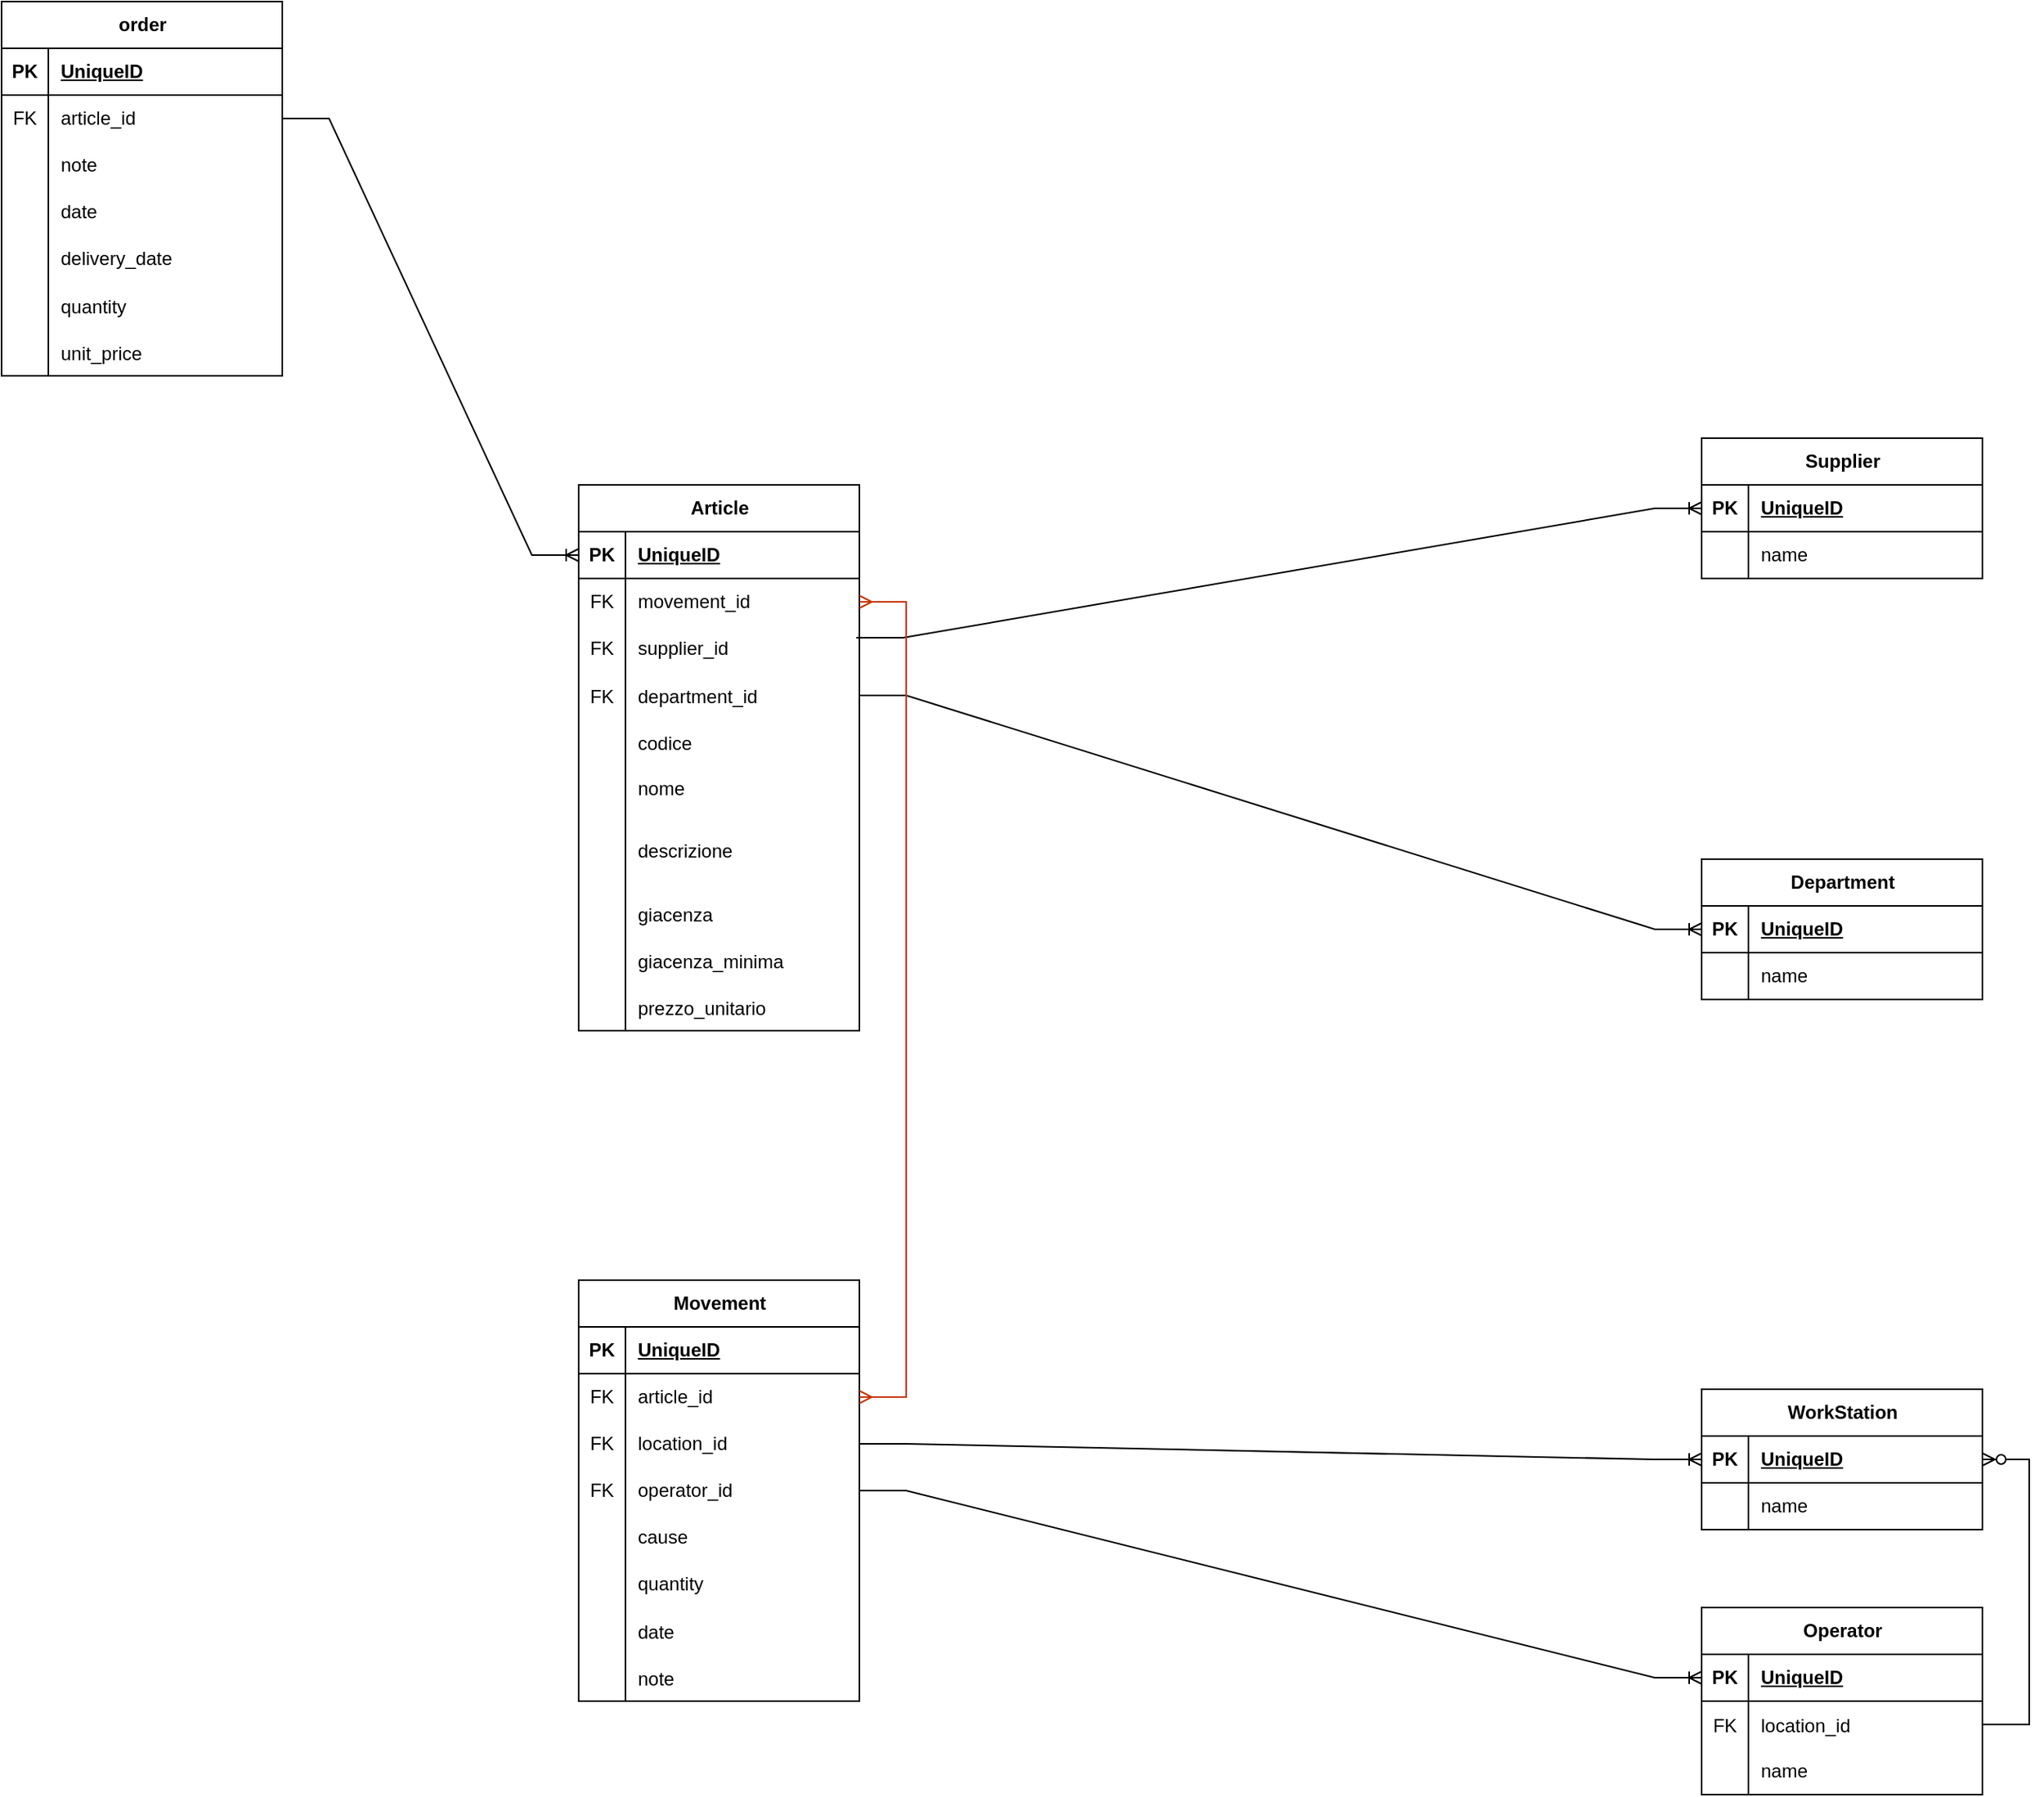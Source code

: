<mxfile>
    <diagram name="Pagina-1" id="AREtoNo_pflnIXtu6lxF">
        <mxGraphModel dx="1265" dy="931" grid="1" gridSize="10" guides="1" tooltips="1" connect="1" arrows="1" fold="1" page="1" pageScale="1" pageWidth="6000" pageHeight="5000" math="0" shadow="0">
            <root>
                <mxCell id="0"/>
                <mxCell id="1" parent="0"/>
                <mxCell id="uLvnjLaGEdDRG57rM1mX-2" value="Article" style="shape=table;startSize=30;container=1;collapsible=1;childLayout=tableLayout;fixedRows=1;rowLines=0;fontStyle=1;align=center;resizeLast=1;html=1;" parent="1" vertex="1">
                    <mxGeometry x="2280" y="2120" width="180" height="350" as="geometry"/>
                </mxCell>
                <mxCell id="uLvnjLaGEdDRG57rM1mX-3" value="" style="shape=tableRow;horizontal=0;startSize=0;swimlaneHead=0;swimlaneBody=0;fillColor=none;collapsible=0;dropTarget=0;points=[[0,0.5],[1,0.5]];portConstraint=eastwest;top=0;left=0;right=0;bottom=1;" parent="uLvnjLaGEdDRG57rM1mX-2" vertex="1">
                    <mxGeometry y="30" width="180" height="30" as="geometry"/>
                </mxCell>
                <mxCell id="uLvnjLaGEdDRG57rM1mX-4" value="PK" style="shape=partialRectangle;connectable=0;fillColor=none;top=0;left=0;bottom=0;right=0;fontStyle=1;overflow=hidden;whiteSpace=wrap;html=1;" parent="uLvnjLaGEdDRG57rM1mX-3" vertex="1">
                    <mxGeometry width="30" height="30" as="geometry">
                        <mxRectangle width="30" height="30" as="alternateBounds"/>
                    </mxGeometry>
                </mxCell>
                <mxCell id="uLvnjLaGEdDRG57rM1mX-5" value="UniqueID" style="shape=partialRectangle;connectable=0;fillColor=none;top=0;left=0;bottom=0;right=0;align=left;spacingLeft=6;fontStyle=5;overflow=hidden;whiteSpace=wrap;html=1;" parent="uLvnjLaGEdDRG57rM1mX-3" vertex="1">
                    <mxGeometry x="30" width="150" height="30" as="geometry">
                        <mxRectangle width="150" height="30" as="alternateBounds"/>
                    </mxGeometry>
                </mxCell>
                <mxCell id="uLvnjLaGEdDRG57rM1mX-110" value="" style="shape=tableRow;horizontal=0;startSize=0;swimlaneHead=0;swimlaneBody=0;fillColor=none;collapsible=0;dropTarget=0;points=[[0,0.5],[1,0.5]];portConstraint=eastwest;top=0;left=0;right=0;bottom=0;" parent="uLvnjLaGEdDRG57rM1mX-2" vertex="1">
                    <mxGeometry y="60" width="180" height="30" as="geometry"/>
                </mxCell>
                <mxCell id="uLvnjLaGEdDRG57rM1mX-111" value="FK" style="shape=partialRectangle;connectable=0;fillColor=none;top=0;left=0;bottom=0;right=0;fontStyle=0;overflow=hidden;whiteSpace=wrap;html=1;" parent="uLvnjLaGEdDRG57rM1mX-110" vertex="1">
                    <mxGeometry width="30" height="30" as="geometry">
                        <mxRectangle width="30" height="30" as="alternateBounds"/>
                    </mxGeometry>
                </mxCell>
                <mxCell id="uLvnjLaGEdDRG57rM1mX-112" value="movement_id" style="shape=partialRectangle;connectable=0;fillColor=none;top=0;left=0;bottom=0;right=0;align=left;spacingLeft=6;fontStyle=0;overflow=hidden;whiteSpace=wrap;html=1;" parent="uLvnjLaGEdDRG57rM1mX-110" vertex="1">
                    <mxGeometry x="30" width="150" height="30" as="geometry">
                        <mxRectangle width="150" height="30" as="alternateBounds"/>
                    </mxGeometry>
                </mxCell>
                <mxCell id="uLvnjLaGEdDRG57rM1mX-9" value="" style="shape=tableRow;horizontal=0;startSize=0;swimlaneHead=0;swimlaneBody=0;fillColor=none;collapsible=0;dropTarget=0;points=[[0,0.5],[1,0.5]];portConstraint=eastwest;top=0;left=0;right=0;bottom=0;" parent="uLvnjLaGEdDRG57rM1mX-2" vertex="1">
                    <mxGeometry y="90" width="180" height="30" as="geometry"/>
                </mxCell>
                <mxCell id="uLvnjLaGEdDRG57rM1mX-10" value="FK" style="shape=partialRectangle;connectable=0;fillColor=none;top=0;left=0;bottom=0;right=0;editable=1;overflow=hidden;whiteSpace=wrap;html=1;" parent="uLvnjLaGEdDRG57rM1mX-9" vertex="1">
                    <mxGeometry width="30" height="30" as="geometry">
                        <mxRectangle width="30" height="30" as="alternateBounds"/>
                    </mxGeometry>
                </mxCell>
                <mxCell id="uLvnjLaGEdDRG57rM1mX-11" value="supplier_id" style="shape=partialRectangle;connectable=0;fillColor=none;top=0;left=0;bottom=0;right=0;align=left;spacingLeft=6;overflow=hidden;whiteSpace=wrap;html=1;" parent="uLvnjLaGEdDRG57rM1mX-9" vertex="1">
                    <mxGeometry x="30" width="150" height="30" as="geometry">
                        <mxRectangle width="150" height="30" as="alternateBounds"/>
                    </mxGeometry>
                </mxCell>
                <mxCell id="uLvnjLaGEdDRG57rM1mX-59" value="" style="shape=tableRow;horizontal=0;startSize=0;swimlaneHead=0;swimlaneBody=0;fillColor=none;collapsible=0;dropTarget=0;points=[[0,0.5],[1,0.5]];portConstraint=eastwest;top=0;left=0;right=0;bottom=0;" parent="uLvnjLaGEdDRG57rM1mX-2" vertex="1">
                    <mxGeometry y="120" width="180" height="30" as="geometry"/>
                </mxCell>
                <mxCell id="uLvnjLaGEdDRG57rM1mX-60" value="FK" style="shape=partialRectangle;connectable=0;fillColor=none;top=0;left=0;bottom=0;right=0;editable=1;overflow=hidden;" parent="uLvnjLaGEdDRG57rM1mX-59" vertex="1">
                    <mxGeometry width="30" height="30" as="geometry">
                        <mxRectangle width="30" height="30" as="alternateBounds"/>
                    </mxGeometry>
                </mxCell>
                <mxCell id="uLvnjLaGEdDRG57rM1mX-61" value="department_id" style="shape=partialRectangle;connectable=0;fillColor=none;top=0;left=0;bottom=0;right=0;align=left;spacingLeft=6;overflow=hidden;" parent="uLvnjLaGEdDRG57rM1mX-59" vertex="1">
                    <mxGeometry x="30" width="150" height="30" as="geometry">
                        <mxRectangle width="150" height="30" as="alternateBounds"/>
                    </mxGeometry>
                </mxCell>
                <mxCell id="2" value="" style="shape=tableRow;horizontal=0;startSize=0;swimlaneHead=0;swimlaneBody=0;fillColor=none;collapsible=0;dropTarget=0;points=[[0,0.5],[1,0.5]];portConstraint=eastwest;top=0;left=0;right=0;bottom=0;" vertex="1" parent="uLvnjLaGEdDRG57rM1mX-2">
                    <mxGeometry y="150" width="180" height="30" as="geometry"/>
                </mxCell>
                <mxCell id="3" value="" style="shape=partialRectangle;connectable=0;fillColor=none;top=0;left=0;bottom=0;right=0;editable=1;overflow=hidden;" vertex="1" parent="2">
                    <mxGeometry width="30" height="30" as="geometry">
                        <mxRectangle width="30" height="30" as="alternateBounds"/>
                    </mxGeometry>
                </mxCell>
                <mxCell id="4" value="codice" style="shape=partialRectangle;connectable=0;fillColor=none;top=0;left=0;bottom=0;right=0;align=left;spacingLeft=6;overflow=hidden;" vertex="1" parent="2">
                    <mxGeometry x="30" width="150" height="30" as="geometry">
                        <mxRectangle width="150" height="30" as="alternateBounds"/>
                    </mxGeometry>
                </mxCell>
                <mxCell id="uLvnjLaGEdDRG57rM1mX-6" value="" style="shape=tableRow;horizontal=0;startSize=0;swimlaneHead=0;swimlaneBody=0;fillColor=none;collapsible=0;dropTarget=0;points=[[0,0.5],[1,0.5]];portConstraint=eastwest;top=0;left=0;right=0;bottom=0;" parent="uLvnjLaGEdDRG57rM1mX-2" vertex="1">
                    <mxGeometry y="180" width="180" height="30" as="geometry"/>
                </mxCell>
                <mxCell id="uLvnjLaGEdDRG57rM1mX-7" value="" style="shape=partialRectangle;connectable=0;fillColor=none;top=0;left=0;bottom=0;right=0;editable=1;overflow=hidden;whiteSpace=wrap;html=1;" parent="uLvnjLaGEdDRG57rM1mX-6" vertex="1">
                    <mxGeometry width="30" height="30" as="geometry">
                        <mxRectangle width="30" height="30" as="alternateBounds"/>
                    </mxGeometry>
                </mxCell>
                <mxCell id="uLvnjLaGEdDRG57rM1mX-8" value="nome" style="shape=partialRectangle;connectable=0;fillColor=none;top=0;left=0;bottom=0;right=0;align=left;spacingLeft=6;overflow=hidden;whiteSpace=wrap;html=1;" parent="uLvnjLaGEdDRG57rM1mX-6" vertex="1">
                    <mxGeometry x="30" width="150" height="30" as="geometry">
                        <mxRectangle width="150" height="30" as="alternateBounds"/>
                    </mxGeometry>
                </mxCell>
                <mxCell id="uLvnjLaGEdDRG57rM1mX-12" value="" style="shape=tableRow;horizontal=0;startSize=0;swimlaneHead=0;swimlaneBody=0;fillColor=none;collapsible=0;dropTarget=0;points=[[0,0.5],[1,0.5]];portConstraint=eastwest;top=0;left=0;right=0;bottom=0;" parent="uLvnjLaGEdDRG57rM1mX-2" vertex="1">
                    <mxGeometry y="210" width="180" height="50" as="geometry"/>
                </mxCell>
                <mxCell id="uLvnjLaGEdDRG57rM1mX-13" value="" style="shape=partialRectangle;connectable=0;fillColor=none;top=0;left=0;bottom=0;right=0;editable=1;overflow=hidden;whiteSpace=wrap;html=1;" parent="uLvnjLaGEdDRG57rM1mX-12" vertex="1">
                    <mxGeometry width="30" height="50" as="geometry">
                        <mxRectangle width="30" height="50" as="alternateBounds"/>
                    </mxGeometry>
                </mxCell>
                <mxCell id="uLvnjLaGEdDRG57rM1mX-14" value="descrizione" style="shape=partialRectangle;connectable=0;fillColor=none;top=0;left=0;bottom=0;right=0;align=left;spacingLeft=6;overflow=hidden;whiteSpace=wrap;html=1;" parent="uLvnjLaGEdDRG57rM1mX-12" vertex="1">
                    <mxGeometry x="30" width="150" height="50" as="geometry">
                        <mxRectangle width="150" height="50" as="alternateBounds"/>
                    </mxGeometry>
                </mxCell>
                <mxCell id="uLvnjLaGEdDRG57rM1mX-63" value="" style="shape=tableRow;horizontal=0;startSize=0;swimlaneHead=0;swimlaneBody=0;fillColor=none;collapsible=0;dropTarget=0;points=[[0,0.5],[1,0.5]];portConstraint=eastwest;top=0;left=0;right=0;bottom=0;" parent="uLvnjLaGEdDRG57rM1mX-2" vertex="1">
                    <mxGeometry y="260" width="180" height="30" as="geometry"/>
                </mxCell>
                <mxCell id="uLvnjLaGEdDRG57rM1mX-64" value="" style="shape=partialRectangle;connectable=0;fillColor=none;top=0;left=0;bottom=0;right=0;editable=1;overflow=hidden;" parent="uLvnjLaGEdDRG57rM1mX-63" vertex="1">
                    <mxGeometry width="30" height="30" as="geometry">
                        <mxRectangle width="30" height="30" as="alternateBounds"/>
                    </mxGeometry>
                </mxCell>
                <mxCell id="uLvnjLaGEdDRG57rM1mX-65" value="giacenza" style="shape=partialRectangle;connectable=0;fillColor=none;top=0;left=0;bottom=0;right=0;align=left;spacingLeft=6;overflow=hidden;" parent="uLvnjLaGEdDRG57rM1mX-63" vertex="1">
                    <mxGeometry x="30" width="150" height="30" as="geometry">
                        <mxRectangle width="150" height="30" as="alternateBounds"/>
                    </mxGeometry>
                </mxCell>
                <mxCell id="5" value="" style="shape=tableRow;horizontal=0;startSize=0;swimlaneHead=0;swimlaneBody=0;fillColor=none;collapsible=0;dropTarget=0;points=[[0,0.5],[1,0.5]];portConstraint=eastwest;top=0;left=0;right=0;bottom=0;" vertex="1" parent="uLvnjLaGEdDRG57rM1mX-2">
                    <mxGeometry y="290" width="180" height="30" as="geometry"/>
                </mxCell>
                <mxCell id="6" value="" style="shape=partialRectangle;connectable=0;fillColor=none;top=0;left=0;bottom=0;right=0;editable=1;overflow=hidden;" vertex="1" parent="5">
                    <mxGeometry width="30" height="30" as="geometry">
                        <mxRectangle width="30" height="30" as="alternateBounds"/>
                    </mxGeometry>
                </mxCell>
                <mxCell id="7" value="giacenza_minima" style="shape=partialRectangle;connectable=0;fillColor=none;top=0;left=0;bottom=0;right=0;align=left;spacingLeft=6;overflow=hidden;" vertex="1" parent="5">
                    <mxGeometry x="30" width="150" height="30" as="geometry">
                        <mxRectangle width="150" height="30" as="alternateBounds"/>
                    </mxGeometry>
                </mxCell>
                <mxCell id="8" value="" style="shape=tableRow;horizontal=0;startSize=0;swimlaneHead=0;swimlaneBody=0;fillColor=none;collapsible=0;dropTarget=0;points=[[0,0.5],[1,0.5]];portConstraint=eastwest;top=0;left=0;right=0;bottom=0;" vertex="1" parent="uLvnjLaGEdDRG57rM1mX-2">
                    <mxGeometry y="320" width="180" height="30" as="geometry"/>
                </mxCell>
                <mxCell id="9" value="" style="shape=partialRectangle;connectable=0;fillColor=none;top=0;left=0;bottom=0;right=0;editable=1;overflow=hidden;" vertex="1" parent="8">
                    <mxGeometry width="30" height="30" as="geometry">
                        <mxRectangle width="30" height="30" as="alternateBounds"/>
                    </mxGeometry>
                </mxCell>
                <mxCell id="10" value="prezzo_unitario" style="shape=partialRectangle;connectable=0;fillColor=none;top=0;left=0;bottom=0;right=0;align=left;spacingLeft=6;overflow=hidden;" vertex="1" parent="8">
                    <mxGeometry x="30" width="150" height="30" as="geometry">
                        <mxRectangle width="150" height="30" as="alternateBounds"/>
                    </mxGeometry>
                </mxCell>
                <mxCell id="uLvnjLaGEdDRG57rM1mX-15" value="Supplier" style="shape=table;startSize=30;container=1;collapsible=1;childLayout=tableLayout;fixedRows=1;rowLines=0;fontStyle=1;align=center;resizeLast=1;html=1;" parent="1" vertex="1">
                    <mxGeometry x="3000" y="2090" width="180" height="90" as="geometry"/>
                </mxCell>
                <mxCell id="uLvnjLaGEdDRG57rM1mX-16" value="" style="shape=tableRow;horizontal=0;startSize=0;swimlaneHead=0;swimlaneBody=0;fillColor=none;collapsible=0;dropTarget=0;points=[[0,0.5],[1,0.5]];portConstraint=eastwest;top=0;left=0;right=0;bottom=1;" parent="uLvnjLaGEdDRG57rM1mX-15" vertex="1">
                    <mxGeometry y="30" width="180" height="30" as="geometry"/>
                </mxCell>
                <mxCell id="uLvnjLaGEdDRG57rM1mX-17" value="PK" style="shape=partialRectangle;connectable=0;fillColor=none;top=0;left=0;bottom=0;right=0;fontStyle=1;overflow=hidden;whiteSpace=wrap;html=1;" parent="uLvnjLaGEdDRG57rM1mX-16" vertex="1">
                    <mxGeometry width="30" height="30" as="geometry">
                        <mxRectangle width="30" height="30" as="alternateBounds"/>
                    </mxGeometry>
                </mxCell>
                <mxCell id="uLvnjLaGEdDRG57rM1mX-18" value="UniqueID" style="shape=partialRectangle;connectable=0;fillColor=none;top=0;left=0;bottom=0;right=0;align=left;spacingLeft=6;fontStyle=5;overflow=hidden;whiteSpace=wrap;html=1;" parent="uLvnjLaGEdDRG57rM1mX-16" vertex="1">
                    <mxGeometry x="30" width="150" height="30" as="geometry">
                        <mxRectangle width="150" height="30" as="alternateBounds"/>
                    </mxGeometry>
                </mxCell>
                <mxCell id="uLvnjLaGEdDRG57rM1mX-19" value="" style="shape=tableRow;horizontal=0;startSize=0;swimlaneHead=0;swimlaneBody=0;fillColor=none;collapsible=0;dropTarget=0;points=[[0,0.5],[1,0.5]];portConstraint=eastwest;top=0;left=0;right=0;bottom=0;" parent="uLvnjLaGEdDRG57rM1mX-15" vertex="1">
                    <mxGeometry y="60" width="180" height="30" as="geometry"/>
                </mxCell>
                <mxCell id="uLvnjLaGEdDRG57rM1mX-20" value="" style="shape=partialRectangle;connectable=0;fillColor=none;top=0;left=0;bottom=0;right=0;editable=1;overflow=hidden;whiteSpace=wrap;html=1;" parent="uLvnjLaGEdDRG57rM1mX-19" vertex="1">
                    <mxGeometry width="30" height="30" as="geometry">
                        <mxRectangle width="30" height="30" as="alternateBounds"/>
                    </mxGeometry>
                </mxCell>
                <mxCell id="uLvnjLaGEdDRG57rM1mX-21" value="name" style="shape=partialRectangle;connectable=0;fillColor=none;top=0;left=0;bottom=0;right=0;align=left;spacingLeft=6;overflow=hidden;whiteSpace=wrap;html=1;" parent="uLvnjLaGEdDRG57rM1mX-19" vertex="1">
                    <mxGeometry x="30" width="150" height="30" as="geometry">
                        <mxRectangle width="150" height="30" as="alternateBounds"/>
                    </mxGeometry>
                </mxCell>
                <mxCell id="uLvnjLaGEdDRG57rM1mX-41" value="" style="edgeStyle=entityRelationEdgeStyle;fontSize=12;html=1;endArrow=ERoneToMany;rounded=0;exitX=0.989;exitY=0.267;exitDx=0;exitDy=0;exitPerimeter=0;" parent="1" source="uLvnjLaGEdDRG57rM1mX-9" target="uLvnjLaGEdDRG57rM1mX-16" edge="1">
                    <mxGeometry width="100" height="100" relative="1" as="geometry">
                        <mxPoint x="2780" y="2370" as="sourcePoint"/>
                        <mxPoint x="2880" y="2270" as="targetPoint"/>
                        <Array as="points">
                            <mxPoint x="2910" y="2190"/>
                        </Array>
                    </mxGeometry>
                </mxCell>
                <mxCell id="uLvnjLaGEdDRG57rM1mX-42" value="Department" style="shape=table;startSize=30;container=1;collapsible=1;childLayout=tableLayout;fixedRows=1;rowLines=0;fontStyle=1;align=center;resizeLast=1;html=1;" parent="1" vertex="1">
                    <mxGeometry x="3000" y="2360" width="180" height="90" as="geometry"/>
                </mxCell>
                <mxCell id="uLvnjLaGEdDRG57rM1mX-43" value="" style="shape=tableRow;horizontal=0;startSize=0;swimlaneHead=0;swimlaneBody=0;fillColor=none;collapsible=0;dropTarget=0;points=[[0,0.5],[1,0.5]];portConstraint=eastwest;top=0;left=0;right=0;bottom=1;" parent="uLvnjLaGEdDRG57rM1mX-42" vertex="1">
                    <mxGeometry y="30" width="180" height="30" as="geometry"/>
                </mxCell>
                <mxCell id="uLvnjLaGEdDRG57rM1mX-44" value="PK" style="shape=partialRectangle;connectable=0;fillColor=none;top=0;left=0;bottom=0;right=0;fontStyle=1;overflow=hidden;whiteSpace=wrap;html=1;" parent="uLvnjLaGEdDRG57rM1mX-43" vertex="1">
                    <mxGeometry width="30" height="30" as="geometry">
                        <mxRectangle width="30" height="30" as="alternateBounds"/>
                    </mxGeometry>
                </mxCell>
                <mxCell id="uLvnjLaGEdDRG57rM1mX-45" value="UniqueID" style="shape=partialRectangle;connectable=0;fillColor=none;top=0;left=0;bottom=0;right=0;align=left;spacingLeft=6;fontStyle=5;overflow=hidden;whiteSpace=wrap;html=1;" parent="uLvnjLaGEdDRG57rM1mX-43" vertex="1">
                    <mxGeometry x="30" width="150" height="30" as="geometry">
                        <mxRectangle width="150" height="30" as="alternateBounds"/>
                    </mxGeometry>
                </mxCell>
                <mxCell id="uLvnjLaGEdDRG57rM1mX-46" value="" style="shape=tableRow;horizontal=0;startSize=0;swimlaneHead=0;swimlaneBody=0;fillColor=none;collapsible=0;dropTarget=0;points=[[0,0.5],[1,0.5]];portConstraint=eastwest;top=0;left=0;right=0;bottom=0;" parent="uLvnjLaGEdDRG57rM1mX-42" vertex="1">
                    <mxGeometry y="60" width="180" height="30" as="geometry"/>
                </mxCell>
                <mxCell id="uLvnjLaGEdDRG57rM1mX-47" value="" style="shape=partialRectangle;connectable=0;fillColor=none;top=0;left=0;bottom=0;right=0;editable=1;overflow=hidden;whiteSpace=wrap;html=1;" parent="uLvnjLaGEdDRG57rM1mX-46" vertex="1">
                    <mxGeometry width="30" height="30" as="geometry">
                        <mxRectangle width="30" height="30" as="alternateBounds"/>
                    </mxGeometry>
                </mxCell>
                <mxCell id="uLvnjLaGEdDRG57rM1mX-48" value="name" style="shape=partialRectangle;connectable=0;fillColor=none;top=0;left=0;bottom=0;right=0;align=left;spacingLeft=6;overflow=hidden;whiteSpace=wrap;html=1;" parent="uLvnjLaGEdDRG57rM1mX-46" vertex="1">
                    <mxGeometry x="30" width="150" height="30" as="geometry">
                        <mxRectangle width="150" height="30" as="alternateBounds"/>
                    </mxGeometry>
                </mxCell>
                <mxCell id="uLvnjLaGEdDRG57rM1mX-62" value="" style="edgeStyle=entityRelationEdgeStyle;fontSize=12;html=1;endArrow=ERoneToMany;rounded=0;" parent="1" source="uLvnjLaGEdDRG57rM1mX-59" target="uLvnjLaGEdDRG57rM1mX-43" edge="1">
                    <mxGeometry width="100" height="100" relative="1" as="geometry">
                        <mxPoint x="2780" y="2370" as="sourcePoint"/>
                        <mxPoint x="2880" y="2270" as="targetPoint"/>
                    </mxGeometry>
                </mxCell>
                <mxCell id="uLvnjLaGEdDRG57rM1mX-66" value="Operator" style="shape=table;startSize=30;container=1;collapsible=1;childLayout=tableLayout;fixedRows=1;rowLines=0;fontStyle=1;align=center;resizeLast=1;html=1;" parent="1" vertex="1">
                    <mxGeometry x="3000" y="2840" width="180" height="120" as="geometry"/>
                </mxCell>
                <mxCell id="uLvnjLaGEdDRG57rM1mX-67" value="" style="shape=tableRow;horizontal=0;startSize=0;swimlaneHead=0;swimlaneBody=0;fillColor=none;collapsible=0;dropTarget=0;points=[[0,0.5],[1,0.5]];portConstraint=eastwest;top=0;left=0;right=0;bottom=1;" parent="uLvnjLaGEdDRG57rM1mX-66" vertex="1">
                    <mxGeometry y="30" width="180" height="30" as="geometry"/>
                </mxCell>
                <mxCell id="uLvnjLaGEdDRG57rM1mX-68" value="PK" style="shape=partialRectangle;connectable=0;fillColor=none;top=0;left=0;bottom=0;right=0;fontStyle=1;overflow=hidden;whiteSpace=wrap;html=1;" parent="uLvnjLaGEdDRG57rM1mX-67" vertex="1">
                    <mxGeometry width="30" height="30" as="geometry">
                        <mxRectangle width="30" height="30" as="alternateBounds"/>
                    </mxGeometry>
                </mxCell>
                <mxCell id="uLvnjLaGEdDRG57rM1mX-69" value="UniqueID" style="shape=partialRectangle;connectable=0;fillColor=none;top=0;left=0;bottom=0;right=0;align=left;spacingLeft=6;fontStyle=5;overflow=hidden;whiteSpace=wrap;html=1;" parent="uLvnjLaGEdDRG57rM1mX-67" vertex="1">
                    <mxGeometry x="30" width="150" height="30" as="geometry">
                        <mxRectangle width="150" height="30" as="alternateBounds"/>
                    </mxGeometry>
                </mxCell>
                <mxCell id="uLvnjLaGEdDRG57rM1mX-93" value="" style="shape=tableRow;horizontal=0;startSize=0;swimlaneHead=0;swimlaneBody=0;fillColor=none;collapsible=0;dropTarget=0;points=[[0,0.5],[1,0.5]];portConstraint=eastwest;top=0;left=0;right=0;bottom=0;" parent="uLvnjLaGEdDRG57rM1mX-66" vertex="1">
                    <mxGeometry y="60" width="180" height="30" as="geometry"/>
                </mxCell>
                <mxCell id="uLvnjLaGEdDRG57rM1mX-94" value="FK" style="shape=partialRectangle;connectable=0;fillColor=none;top=0;left=0;bottom=0;right=0;editable=1;overflow=hidden;" parent="uLvnjLaGEdDRG57rM1mX-93" vertex="1">
                    <mxGeometry width="30" height="30" as="geometry">
                        <mxRectangle width="30" height="30" as="alternateBounds"/>
                    </mxGeometry>
                </mxCell>
                <mxCell id="uLvnjLaGEdDRG57rM1mX-95" value="location_id" style="shape=partialRectangle;connectable=0;fillColor=none;top=0;left=0;bottom=0;right=0;align=left;spacingLeft=6;overflow=hidden;" parent="uLvnjLaGEdDRG57rM1mX-93" vertex="1">
                    <mxGeometry x="30" width="150" height="30" as="geometry">
                        <mxRectangle width="150" height="30" as="alternateBounds"/>
                    </mxGeometry>
                </mxCell>
                <mxCell id="uLvnjLaGEdDRG57rM1mX-70" value="" style="shape=tableRow;horizontal=0;startSize=0;swimlaneHead=0;swimlaneBody=0;fillColor=none;collapsible=0;dropTarget=0;points=[[0,0.5],[1,0.5]];portConstraint=eastwest;top=0;left=0;right=0;bottom=0;" parent="uLvnjLaGEdDRG57rM1mX-66" vertex="1">
                    <mxGeometry y="90" width="180" height="30" as="geometry"/>
                </mxCell>
                <mxCell id="uLvnjLaGEdDRG57rM1mX-71" value="" style="shape=partialRectangle;connectable=0;fillColor=none;top=0;left=0;bottom=0;right=0;editable=1;overflow=hidden;whiteSpace=wrap;html=1;" parent="uLvnjLaGEdDRG57rM1mX-70" vertex="1">
                    <mxGeometry width="30" height="30" as="geometry">
                        <mxRectangle width="30" height="30" as="alternateBounds"/>
                    </mxGeometry>
                </mxCell>
                <mxCell id="uLvnjLaGEdDRG57rM1mX-72" value="name" style="shape=partialRectangle;connectable=0;fillColor=none;top=0;left=0;bottom=0;right=0;align=left;spacingLeft=6;overflow=hidden;whiteSpace=wrap;html=1;" parent="uLvnjLaGEdDRG57rM1mX-70" vertex="1">
                    <mxGeometry x="30" width="150" height="30" as="geometry">
                        <mxRectangle width="150" height="30" as="alternateBounds"/>
                    </mxGeometry>
                </mxCell>
                <mxCell id="uLvnjLaGEdDRG57rM1mX-79" value="WorkStation" style="shape=table;startSize=30;container=1;collapsible=1;childLayout=tableLayout;fixedRows=1;rowLines=0;fontStyle=1;align=center;resizeLast=1;html=1;" parent="1" vertex="1">
                    <mxGeometry x="3000" y="2700" width="180" height="90" as="geometry"/>
                </mxCell>
                <mxCell id="uLvnjLaGEdDRG57rM1mX-80" value="" style="shape=tableRow;horizontal=0;startSize=0;swimlaneHead=0;swimlaneBody=0;fillColor=none;collapsible=0;dropTarget=0;points=[[0,0.5],[1,0.5]];portConstraint=eastwest;top=0;left=0;right=0;bottom=1;" parent="uLvnjLaGEdDRG57rM1mX-79" vertex="1">
                    <mxGeometry y="30" width="180" height="30" as="geometry"/>
                </mxCell>
                <mxCell id="uLvnjLaGEdDRG57rM1mX-81" value="PK" style="shape=partialRectangle;connectable=0;fillColor=none;top=0;left=0;bottom=0;right=0;fontStyle=1;overflow=hidden;whiteSpace=wrap;html=1;" parent="uLvnjLaGEdDRG57rM1mX-80" vertex="1">
                    <mxGeometry width="30" height="30" as="geometry">
                        <mxRectangle width="30" height="30" as="alternateBounds"/>
                    </mxGeometry>
                </mxCell>
                <mxCell id="uLvnjLaGEdDRG57rM1mX-82" value="UniqueID" style="shape=partialRectangle;connectable=0;fillColor=none;top=0;left=0;bottom=0;right=0;align=left;spacingLeft=6;fontStyle=5;overflow=hidden;whiteSpace=wrap;html=1;" parent="uLvnjLaGEdDRG57rM1mX-80" vertex="1">
                    <mxGeometry x="30" width="150" height="30" as="geometry">
                        <mxRectangle width="150" height="30" as="alternateBounds"/>
                    </mxGeometry>
                </mxCell>
                <mxCell id="uLvnjLaGEdDRG57rM1mX-83" value="" style="shape=tableRow;horizontal=0;startSize=0;swimlaneHead=0;swimlaneBody=0;fillColor=none;collapsible=0;dropTarget=0;points=[[0,0.5],[1,0.5]];portConstraint=eastwest;top=0;left=0;right=0;bottom=0;" parent="uLvnjLaGEdDRG57rM1mX-79" vertex="1">
                    <mxGeometry y="60" width="180" height="30" as="geometry"/>
                </mxCell>
                <mxCell id="uLvnjLaGEdDRG57rM1mX-84" value="" style="shape=partialRectangle;connectable=0;fillColor=none;top=0;left=0;bottom=0;right=0;editable=1;overflow=hidden;whiteSpace=wrap;html=1;" parent="uLvnjLaGEdDRG57rM1mX-83" vertex="1">
                    <mxGeometry width="30" height="30" as="geometry">
                        <mxRectangle width="30" height="30" as="alternateBounds"/>
                    </mxGeometry>
                </mxCell>
                <mxCell id="uLvnjLaGEdDRG57rM1mX-85" value="name" style="shape=partialRectangle;connectable=0;fillColor=none;top=0;left=0;bottom=0;right=0;align=left;spacingLeft=6;overflow=hidden;whiteSpace=wrap;html=1;" parent="uLvnjLaGEdDRG57rM1mX-83" vertex="1">
                    <mxGeometry x="30" width="150" height="30" as="geometry">
                        <mxRectangle width="150" height="30" as="alternateBounds"/>
                    </mxGeometry>
                </mxCell>
                <mxCell id="uLvnjLaGEdDRG57rM1mX-92" value="" style="edgeStyle=entityRelationEdgeStyle;fontSize=12;html=1;endArrow=ERzeroToMany;endFill=1;rounded=0;exitX=1;exitY=0.5;exitDx=0;exitDy=0;" parent="1" source="uLvnjLaGEdDRG57rM1mX-93" target="uLvnjLaGEdDRG57rM1mX-80" edge="1">
                    <mxGeometry width="100" height="100" relative="1" as="geometry">
                        <mxPoint x="2780" y="2570" as="sourcePoint"/>
                        <mxPoint x="2880" y="2470" as="targetPoint"/>
                    </mxGeometry>
                </mxCell>
                <mxCell id="uLvnjLaGEdDRG57rM1mX-96" value="Movement" style="shape=table;startSize=30;container=1;collapsible=1;childLayout=tableLayout;fixedRows=1;rowLines=0;fontStyle=1;align=center;resizeLast=1;html=1;" parent="1" vertex="1">
                    <mxGeometry x="2280" y="2630" width="180" height="270" as="geometry"/>
                </mxCell>
                <mxCell id="uLvnjLaGEdDRG57rM1mX-97" value="" style="shape=tableRow;horizontal=0;startSize=0;swimlaneHead=0;swimlaneBody=0;fillColor=none;collapsible=0;dropTarget=0;points=[[0,0.5],[1,0.5]];portConstraint=eastwest;top=0;left=0;right=0;bottom=1;" parent="uLvnjLaGEdDRG57rM1mX-96" vertex="1">
                    <mxGeometry y="30" width="180" height="30" as="geometry"/>
                </mxCell>
                <mxCell id="uLvnjLaGEdDRG57rM1mX-98" value="PK" style="shape=partialRectangle;connectable=0;fillColor=none;top=0;left=0;bottom=0;right=0;fontStyle=1;overflow=hidden;whiteSpace=wrap;html=1;" parent="uLvnjLaGEdDRG57rM1mX-97" vertex="1">
                    <mxGeometry width="30" height="30" as="geometry">
                        <mxRectangle width="30" height="30" as="alternateBounds"/>
                    </mxGeometry>
                </mxCell>
                <mxCell id="uLvnjLaGEdDRG57rM1mX-99" value="UniqueID" style="shape=partialRectangle;connectable=0;fillColor=none;top=0;left=0;bottom=0;right=0;align=left;spacingLeft=6;fontStyle=5;overflow=hidden;whiteSpace=wrap;html=1;" parent="uLvnjLaGEdDRG57rM1mX-97" vertex="1">
                    <mxGeometry x="30" width="150" height="30" as="geometry">
                        <mxRectangle width="150" height="30" as="alternateBounds"/>
                    </mxGeometry>
                </mxCell>
                <mxCell id="uLvnjLaGEdDRG57rM1mX-103" value="" style="shape=tableRow;horizontal=0;startSize=0;swimlaneHead=0;swimlaneBody=0;fillColor=none;collapsible=0;dropTarget=0;points=[[0,0.5],[1,0.5]];portConstraint=eastwest;top=0;left=0;right=0;bottom=0;" parent="uLvnjLaGEdDRG57rM1mX-96" vertex="1">
                    <mxGeometry y="60" width="180" height="30" as="geometry"/>
                </mxCell>
                <mxCell id="uLvnjLaGEdDRG57rM1mX-104" value="FK" style="shape=partialRectangle;connectable=0;fillColor=none;top=0;left=0;bottom=0;right=0;editable=1;overflow=hidden;whiteSpace=wrap;html=1;" parent="uLvnjLaGEdDRG57rM1mX-103" vertex="1">
                    <mxGeometry width="30" height="30" as="geometry">
                        <mxRectangle width="30" height="30" as="alternateBounds"/>
                    </mxGeometry>
                </mxCell>
                <mxCell id="uLvnjLaGEdDRG57rM1mX-105" value="article_id" style="shape=partialRectangle;connectable=0;fillColor=none;top=0;left=0;bottom=0;right=0;align=left;spacingLeft=6;overflow=hidden;whiteSpace=wrap;html=1;" parent="uLvnjLaGEdDRG57rM1mX-103" vertex="1">
                    <mxGeometry x="30" width="150" height="30" as="geometry">
                        <mxRectangle width="150" height="30" as="alternateBounds"/>
                    </mxGeometry>
                </mxCell>
                <mxCell id="uLvnjLaGEdDRG57rM1mX-118" value="" style="shape=tableRow;horizontal=0;startSize=0;swimlaneHead=0;swimlaneBody=0;fillColor=none;collapsible=0;dropTarget=0;points=[[0,0.5],[1,0.5]];portConstraint=eastwest;top=0;left=0;right=0;bottom=0;" parent="uLvnjLaGEdDRG57rM1mX-96" vertex="1">
                    <mxGeometry y="90" width="180" height="30" as="geometry"/>
                </mxCell>
                <mxCell id="uLvnjLaGEdDRG57rM1mX-119" value="FK" style="shape=partialRectangle;connectable=0;fillColor=none;top=0;left=0;bottom=0;right=0;fontStyle=0;overflow=hidden;whiteSpace=wrap;html=1;" parent="uLvnjLaGEdDRG57rM1mX-118" vertex="1">
                    <mxGeometry width="30" height="30" as="geometry">
                        <mxRectangle width="30" height="30" as="alternateBounds"/>
                    </mxGeometry>
                </mxCell>
                <mxCell id="uLvnjLaGEdDRG57rM1mX-120" value="location_id" style="shape=partialRectangle;connectable=0;fillColor=none;top=0;left=0;bottom=0;right=0;align=left;spacingLeft=6;fontStyle=0;overflow=hidden;whiteSpace=wrap;html=1;" parent="uLvnjLaGEdDRG57rM1mX-118" vertex="1">
                    <mxGeometry x="30" width="150" height="30" as="geometry">
                        <mxRectangle width="150" height="30" as="alternateBounds"/>
                    </mxGeometry>
                </mxCell>
                <mxCell id="uLvnjLaGEdDRG57rM1mX-128" value="" style="shape=tableRow;horizontal=0;startSize=0;swimlaneHead=0;swimlaneBody=0;fillColor=none;collapsible=0;dropTarget=0;points=[[0,0.5],[1,0.5]];portConstraint=eastwest;top=0;left=0;right=0;bottom=0;" parent="uLvnjLaGEdDRG57rM1mX-96" vertex="1">
                    <mxGeometry y="120" width="180" height="30" as="geometry"/>
                </mxCell>
                <mxCell id="uLvnjLaGEdDRG57rM1mX-129" value="FK" style="shape=partialRectangle;connectable=0;fillColor=none;top=0;left=0;bottom=0;right=0;fontStyle=0;overflow=hidden;whiteSpace=wrap;html=1;" parent="uLvnjLaGEdDRG57rM1mX-128" vertex="1">
                    <mxGeometry width="30" height="30" as="geometry">
                        <mxRectangle width="30" height="30" as="alternateBounds"/>
                    </mxGeometry>
                </mxCell>
                <mxCell id="uLvnjLaGEdDRG57rM1mX-130" value="operator_id" style="shape=partialRectangle;connectable=0;fillColor=none;top=0;left=0;bottom=0;right=0;align=left;spacingLeft=6;fontStyle=0;overflow=hidden;whiteSpace=wrap;html=1;" parent="uLvnjLaGEdDRG57rM1mX-128" vertex="1">
                    <mxGeometry x="30" width="150" height="30" as="geometry">
                        <mxRectangle width="150" height="30" as="alternateBounds"/>
                    </mxGeometry>
                </mxCell>
                <mxCell id="uLvnjLaGEdDRG57rM1mX-100" value="" style="shape=tableRow;horizontal=0;startSize=0;swimlaneHead=0;swimlaneBody=0;fillColor=none;collapsible=0;dropTarget=0;points=[[0,0.5],[1,0.5]];portConstraint=eastwest;top=0;left=0;right=0;bottom=0;" parent="uLvnjLaGEdDRG57rM1mX-96" vertex="1">
                    <mxGeometry y="150" width="180" height="30" as="geometry"/>
                </mxCell>
                <mxCell id="uLvnjLaGEdDRG57rM1mX-101" value="" style="shape=partialRectangle;connectable=0;fillColor=none;top=0;left=0;bottom=0;right=0;editable=1;overflow=hidden;whiteSpace=wrap;html=1;" parent="uLvnjLaGEdDRG57rM1mX-100" vertex="1">
                    <mxGeometry width="30" height="30" as="geometry">
                        <mxRectangle width="30" height="30" as="alternateBounds"/>
                    </mxGeometry>
                </mxCell>
                <mxCell id="uLvnjLaGEdDRG57rM1mX-102" value="cause" style="shape=partialRectangle;connectable=0;fillColor=none;top=0;left=0;bottom=0;right=0;align=left;spacingLeft=6;overflow=hidden;whiteSpace=wrap;html=1;" parent="uLvnjLaGEdDRG57rM1mX-100" vertex="1">
                    <mxGeometry x="30" width="150" height="30" as="geometry">
                        <mxRectangle width="150" height="30" as="alternateBounds"/>
                    </mxGeometry>
                </mxCell>
                <mxCell id="uLvnjLaGEdDRG57rM1mX-106" value="" style="shape=tableRow;horizontal=0;startSize=0;swimlaneHead=0;swimlaneBody=0;fillColor=none;collapsible=0;dropTarget=0;points=[[0,0.5],[1,0.5]];portConstraint=eastwest;top=0;left=0;right=0;bottom=0;" parent="uLvnjLaGEdDRG57rM1mX-96" vertex="1">
                    <mxGeometry y="180" width="180" height="30" as="geometry"/>
                </mxCell>
                <mxCell id="uLvnjLaGEdDRG57rM1mX-107" value="" style="shape=partialRectangle;connectable=0;fillColor=none;top=0;left=0;bottom=0;right=0;editable=1;overflow=hidden;whiteSpace=wrap;html=1;" parent="uLvnjLaGEdDRG57rM1mX-106" vertex="1">
                    <mxGeometry width="30" height="30" as="geometry">
                        <mxRectangle width="30" height="30" as="alternateBounds"/>
                    </mxGeometry>
                </mxCell>
                <mxCell id="uLvnjLaGEdDRG57rM1mX-108" value="quantity" style="shape=partialRectangle;connectable=0;fillColor=none;top=0;left=0;bottom=0;right=0;align=left;spacingLeft=6;overflow=hidden;whiteSpace=wrap;html=1;" parent="uLvnjLaGEdDRG57rM1mX-106" vertex="1">
                    <mxGeometry x="30" width="150" height="30" as="geometry">
                        <mxRectangle width="150" height="30" as="alternateBounds"/>
                    </mxGeometry>
                </mxCell>
                <mxCell id="uLvnjLaGEdDRG57rM1mX-115" value="" style="shape=tableRow;horizontal=0;startSize=0;swimlaneHead=0;swimlaneBody=0;fillColor=none;collapsible=0;dropTarget=0;points=[[0,0.5],[1,0.5]];portConstraint=eastwest;top=0;left=0;right=0;bottom=0;" parent="uLvnjLaGEdDRG57rM1mX-96" vertex="1">
                    <mxGeometry y="210" width="180" height="30" as="geometry"/>
                </mxCell>
                <mxCell id="uLvnjLaGEdDRG57rM1mX-116" value="" style="shape=partialRectangle;connectable=0;fillColor=none;top=0;left=0;bottom=0;right=0;editable=1;overflow=hidden;" parent="uLvnjLaGEdDRG57rM1mX-115" vertex="1">
                    <mxGeometry width="30" height="30" as="geometry">
                        <mxRectangle width="30" height="30" as="alternateBounds"/>
                    </mxGeometry>
                </mxCell>
                <mxCell id="uLvnjLaGEdDRG57rM1mX-117" value="date" style="shape=partialRectangle;connectable=0;fillColor=none;top=0;left=0;bottom=0;right=0;align=left;spacingLeft=6;overflow=hidden;" parent="uLvnjLaGEdDRG57rM1mX-115" vertex="1">
                    <mxGeometry x="30" width="150" height="30" as="geometry">
                        <mxRectangle width="150" height="30" as="alternateBounds"/>
                    </mxGeometry>
                </mxCell>
                <mxCell id="uLvnjLaGEdDRG57rM1mX-125" value="" style="shape=tableRow;horizontal=0;startSize=0;swimlaneHead=0;swimlaneBody=0;fillColor=none;collapsible=0;dropTarget=0;points=[[0,0.5],[1,0.5]];portConstraint=eastwest;top=0;left=0;right=0;bottom=0;" parent="uLvnjLaGEdDRG57rM1mX-96" vertex="1">
                    <mxGeometry y="240" width="180" height="30" as="geometry"/>
                </mxCell>
                <mxCell id="uLvnjLaGEdDRG57rM1mX-126" value="" style="shape=partialRectangle;connectable=0;fillColor=none;top=0;left=0;bottom=0;right=0;editable=1;overflow=hidden;" parent="uLvnjLaGEdDRG57rM1mX-125" vertex="1">
                    <mxGeometry width="30" height="30" as="geometry">
                        <mxRectangle width="30" height="30" as="alternateBounds"/>
                    </mxGeometry>
                </mxCell>
                <mxCell id="uLvnjLaGEdDRG57rM1mX-127" value="note" style="shape=partialRectangle;connectable=0;fillColor=none;top=0;left=0;bottom=0;right=0;align=left;spacingLeft=6;overflow=hidden;" parent="uLvnjLaGEdDRG57rM1mX-125" vertex="1">
                    <mxGeometry x="30" width="150" height="30" as="geometry">
                        <mxRectangle width="150" height="30" as="alternateBounds"/>
                    </mxGeometry>
                </mxCell>
                <mxCell id="uLvnjLaGEdDRG57rM1mX-113" value="" style="edgeStyle=entityRelationEdgeStyle;fontSize=12;html=1;endArrow=ERmany;startArrow=ERmany;rounded=0;exitX=1;exitY=0.5;exitDx=0;exitDy=0;entryX=1;entryY=0.5;entryDx=0;entryDy=0;fillColor=#fa6800;strokeColor=#C73500;" parent="1" source="uLvnjLaGEdDRG57rM1mX-103" target="uLvnjLaGEdDRG57rM1mX-110" edge="1">
                    <mxGeometry width="100" height="100" relative="1" as="geometry">
                        <mxPoint x="2720" y="2490" as="sourcePoint"/>
                        <mxPoint x="2730" y="2150" as="targetPoint"/>
                    </mxGeometry>
                </mxCell>
                <mxCell id="uLvnjLaGEdDRG57rM1mX-123" value="" style="edgeStyle=entityRelationEdgeStyle;fontSize=12;html=1;endArrow=ERoneToMany;rounded=0;" parent="1" source="uLvnjLaGEdDRG57rM1mX-118" target="uLvnjLaGEdDRG57rM1mX-80" edge="1">
                    <mxGeometry width="100" height="100" relative="1" as="geometry">
                        <mxPoint x="2650" y="2470" as="sourcePoint"/>
                        <mxPoint x="2750" y="2370" as="targetPoint"/>
                    </mxGeometry>
                </mxCell>
                <mxCell id="uLvnjLaGEdDRG57rM1mX-131" value="" style="edgeStyle=entityRelationEdgeStyle;fontSize=12;html=1;endArrow=ERoneToMany;rounded=0;" parent="1" source="uLvnjLaGEdDRG57rM1mX-128" target="uLvnjLaGEdDRG57rM1mX-67" edge="1">
                    <mxGeometry width="100" height="100" relative="1" as="geometry">
                        <mxPoint x="2770" y="2630" as="sourcePoint"/>
                        <mxPoint x="2870" y="2530" as="targetPoint"/>
                    </mxGeometry>
                </mxCell>
                <mxCell id="uLvnjLaGEdDRG57rM1mX-132" value="order" style="shape=table;startSize=30;container=1;collapsible=1;childLayout=tableLayout;fixedRows=1;rowLines=0;fontStyle=1;align=center;resizeLast=1;html=1;" parent="1" vertex="1">
                    <mxGeometry x="1910" y="1810" width="180" height="240" as="geometry"/>
                </mxCell>
                <mxCell id="uLvnjLaGEdDRG57rM1mX-133" value="" style="shape=tableRow;horizontal=0;startSize=0;swimlaneHead=0;swimlaneBody=0;fillColor=none;collapsible=0;dropTarget=0;points=[[0,0.5],[1,0.5]];portConstraint=eastwest;top=0;left=0;right=0;bottom=1;" parent="uLvnjLaGEdDRG57rM1mX-132" vertex="1">
                    <mxGeometry y="30" width="180" height="30" as="geometry"/>
                </mxCell>
                <mxCell id="uLvnjLaGEdDRG57rM1mX-134" value="PK" style="shape=partialRectangle;connectable=0;fillColor=none;top=0;left=0;bottom=0;right=0;fontStyle=1;overflow=hidden;whiteSpace=wrap;html=1;" parent="uLvnjLaGEdDRG57rM1mX-133" vertex="1">
                    <mxGeometry width="30" height="30" as="geometry">
                        <mxRectangle width="30" height="30" as="alternateBounds"/>
                    </mxGeometry>
                </mxCell>
                <mxCell id="uLvnjLaGEdDRG57rM1mX-135" value="UniqueID" style="shape=partialRectangle;connectable=0;fillColor=none;top=0;left=0;bottom=0;right=0;align=left;spacingLeft=6;fontStyle=5;overflow=hidden;whiteSpace=wrap;html=1;" parent="uLvnjLaGEdDRG57rM1mX-133" vertex="1">
                    <mxGeometry x="30" width="150" height="30" as="geometry">
                        <mxRectangle width="150" height="30" as="alternateBounds"/>
                    </mxGeometry>
                </mxCell>
                <mxCell id="uLvnjLaGEdDRG57rM1mX-145" value="" style="shape=tableRow;horizontal=0;startSize=0;swimlaneHead=0;swimlaneBody=0;fillColor=none;collapsible=0;dropTarget=0;points=[[0,0.5],[1,0.5]];portConstraint=eastwest;top=0;left=0;right=0;bottom=0;" parent="uLvnjLaGEdDRG57rM1mX-132" vertex="1">
                    <mxGeometry y="60" width="180" height="30" as="geometry"/>
                </mxCell>
                <mxCell id="uLvnjLaGEdDRG57rM1mX-146" value="FK" style="shape=partialRectangle;connectable=0;fillColor=none;top=0;left=0;bottom=0;right=0;fontStyle=0;overflow=hidden;whiteSpace=wrap;html=1;" parent="uLvnjLaGEdDRG57rM1mX-145" vertex="1">
                    <mxGeometry width="30" height="30" as="geometry">
                        <mxRectangle width="30" height="30" as="alternateBounds"/>
                    </mxGeometry>
                </mxCell>
                <mxCell id="uLvnjLaGEdDRG57rM1mX-147" value="article_id" style="shape=partialRectangle;connectable=0;fillColor=none;top=0;left=0;bottom=0;right=0;align=left;spacingLeft=6;fontStyle=0;overflow=hidden;whiteSpace=wrap;html=1;" parent="uLvnjLaGEdDRG57rM1mX-145" vertex="1">
                    <mxGeometry x="30" width="150" height="30" as="geometry">
                        <mxRectangle width="150" height="30" as="alternateBounds"/>
                    </mxGeometry>
                </mxCell>
                <mxCell id="uLvnjLaGEdDRG57rM1mX-136" value="" style="shape=tableRow;horizontal=0;startSize=0;swimlaneHead=0;swimlaneBody=0;fillColor=none;collapsible=0;dropTarget=0;points=[[0,0.5],[1,0.5]];portConstraint=eastwest;top=0;left=0;right=0;bottom=0;" parent="uLvnjLaGEdDRG57rM1mX-132" vertex="1">
                    <mxGeometry y="90" width="180" height="30" as="geometry"/>
                </mxCell>
                <mxCell id="uLvnjLaGEdDRG57rM1mX-137" value="" style="shape=partialRectangle;connectable=0;fillColor=none;top=0;left=0;bottom=0;right=0;editable=1;overflow=hidden;whiteSpace=wrap;html=1;" parent="uLvnjLaGEdDRG57rM1mX-136" vertex="1">
                    <mxGeometry width="30" height="30" as="geometry">
                        <mxRectangle width="30" height="30" as="alternateBounds"/>
                    </mxGeometry>
                </mxCell>
                <mxCell id="uLvnjLaGEdDRG57rM1mX-138" value="note" style="shape=partialRectangle;connectable=0;fillColor=none;top=0;left=0;bottom=0;right=0;align=left;spacingLeft=6;overflow=hidden;whiteSpace=wrap;html=1;" parent="uLvnjLaGEdDRG57rM1mX-136" vertex="1">
                    <mxGeometry x="30" width="150" height="30" as="geometry">
                        <mxRectangle width="150" height="30" as="alternateBounds"/>
                    </mxGeometry>
                </mxCell>
                <mxCell id="uLvnjLaGEdDRG57rM1mX-139" value="" style="shape=tableRow;horizontal=0;startSize=0;swimlaneHead=0;swimlaneBody=0;fillColor=none;collapsible=0;dropTarget=0;points=[[0,0.5],[1,0.5]];portConstraint=eastwest;top=0;left=0;right=0;bottom=0;" parent="uLvnjLaGEdDRG57rM1mX-132" vertex="1">
                    <mxGeometry y="120" width="180" height="30" as="geometry"/>
                </mxCell>
                <mxCell id="uLvnjLaGEdDRG57rM1mX-140" value="" style="shape=partialRectangle;connectable=0;fillColor=none;top=0;left=0;bottom=0;right=0;editable=1;overflow=hidden;whiteSpace=wrap;html=1;" parent="uLvnjLaGEdDRG57rM1mX-139" vertex="1">
                    <mxGeometry width="30" height="30" as="geometry">
                        <mxRectangle width="30" height="30" as="alternateBounds"/>
                    </mxGeometry>
                </mxCell>
                <mxCell id="uLvnjLaGEdDRG57rM1mX-141" value="date" style="shape=partialRectangle;connectable=0;fillColor=none;top=0;left=0;bottom=0;right=0;align=left;spacingLeft=6;overflow=hidden;whiteSpace=wrap;html=1;" parent="uLvnjLaGEdDRG57rM1mX-139" vertex="1">
                    <mxGeometry x="30" width="150" height="30" as="geometry">
                        <mxRectangle width="150" height="30" as="alternateBounds"/>
                    </mxGeometry>
                </mxCell>
                <mxCell id="uLvnjLaGEdDRG57rM1mX-142" value="" style="shape=tableRow;horizontal=0;startSize=0;swimlaneHead=0;swimlaneBody=0;fillColor=none;collapsible=0;dropTarget=0;points=[[0,0.5],[1,0.5]];portConstraint=eastwest;top=0;left=0;right=0;bottom=0;" parent="uLvnjLaGEdDRG57rM1mX-132" vertex="1">
                    <mxGeometry y="150" width="180" height="30" as="geometry"/>
                </mxCell>
                <mxCell id="uLvnjLaGEdDRG57rM1mX-143" value="" style="shape=partialRectangle;connectable=0;fillColor=none;top=0;left=0;bottom=0;right=0;editable=1;overflow=hidden;whiteSpace=wrap;html=1;" parent="uLvnjLaGEdDRG57rM1mX-142" vertex="1">
                    <mxGeometry width="30" height="30" as="geometry">
                        <mxRectangle width="30" height="30" as="alternateBounds"/>
                    </mxGeometry>
                </mxCell>
                <mxCell id="uLvnjLaGEdDRG57rM1mX-144" value="delivery_date" style="shape=partialRectangle;connectable=0;fillColor=none;top=0;left=0;bottom=0;right=0;align=left;spacingLeft=6;overflow=hidden;whiteSpace=wrap;html=1;" parent="uLvnjLaGEdDRG57rM1mX-142" vertex="1">
                    <mxGeometry x="30" width="150" height="30" as="geometry">
                        <mxRectangle width="150" height="30" as="alternateBounds"/>
                    </mxGeometry>
                </mxCell>
                <mxCell id="uLvnjLaGEdDRG57rM1mX-155" value="" style="shape=tableRow;horizontal=0;startSize=0;swimlaneHead=0;swimlaneBody=0;fillColor=none;collapsible=0;dropTarget=0;points=[[0,0.5],[1,0.5]];portConstraint=eastwest;top=0;left=0;right=0;bottom=0;" parent="uLvnjLaGEdDRG57rM1mX-132" vertex="1">
                    <mxGeometry y="180" width="180" height="30" as="geometry"/>
                </mxCell>
                <mxCell id="uLvnjLaGEdDRG57rM1mX-156" value="" style="shape=partialRectangle;connectable=0;fillColor=none;top=0;left=0;bottom=0;right=0;editable=1;overflow=hidden;" parent="uLvnjLaGEdDRG57rM1mX-155" vertex="1">
                    <mxGeometry width="30" height="30" as="geometry">
                        <mxRectangle width="30" height="30" as="alternateBounds"/>
                    </mxGeometry>
                </mxCell>
                <mxCell id="uLvnjLaGEdDRG57rM1mX-157" value="quantity" style="shape=partialRectangle;connectable=0;fillColor=none;top=0;left=0;bottom=0;right=0;align=left;spacingLeft=6;overflow=hidden;" parent="uLvnjLaGEdDRG57rM1mX-155" vertex="1">
                    <mxGeometry x="30" width="150" height="30" as="geometry">
                        <mxRectangle width="150" height="30" as="alternateBounds"/>
                    </mxGeometry>
                </mxCell>
                <mxCell id="uLvnjLaGEdDRG57rM1mX-163" value="" style="shape=tableRow;horizontal=0;startSize=0;swimlaneHead=0;swimlaneBody=0;fillColor=none;collapsible=0;dropTarget=0;points=[[0,0.5],[1,0.5]];portConstraint=eastwest;top=0;left=0;right=0;bottom=0;" parent="uLvnjLaGEdDRG57rM1mX-132" vertex="1">
                    <mxGeometry y="210" width="180" height="30" as="geometry"/>
                </mxCell>
                <mxCell id="uLvnjLaGEdDRG57rM1mX-164" value="" style="shape=partialRectangle;connectable=0;fillColor=none;top=0;left=0;bottom=0;right=0;editable=1;overflow=hidden;" parent="uLvnjLaGEdDRG57rM1mX-163" vertex="1">
                    <mxGeometry width="30" height="30" as="geometry">
                        <mxRectangle width="30" height="30" as="alternateBounds"/>
                    </mxGeometry>
                </mxCell>
                <mxCell id="uLvnjLaGEdDRG57rM1mX-165" value="unit_price" style="shape=partialRectangle;connectable=0;fillColor=none;top=0;left=0;bottom=0;right=0;align=left;spacingLeft=6;overflow=hidden;" parent="uLvnjLaGEdDRG57rM1mX-163" vertex="1">
                    <mxGeometry x="30" width="150" height="30" as="geometry">
                        <mxRectangle width="150" height="30" as="alternateBounds"/>
                    </mxGeometry>
                </mxCell>
                <mxCell id="uLvnjLaGEdDRG57rM1mX-162" value="" style="edgeStyle=entityRelationEdgeStyle;fontSize=12;html=1;endArrow=ERoneToMany;rounded=0;" parent="1" source="uLvnjLaGEdDRG57rM1mX-145" target="uLvnjLaGEdDRG57rM1mX-3" edge="1">
                    <mxGeometry width="100" height="100" relative="1" as="geometry">
                        <mxPoint x="2150" y="2100" as="sourcePoint"/>
                        <mxPoint x="2250" y="2000" as="targetPoint"/>
                        <Array as="points">
                            <mxPoint x="2090" y="1870"/>
                        </Array>
                    </mxGeometry>
                </mxCell>
            </root>
        </mxGraphModel>
    </diagram>
</mxfile>